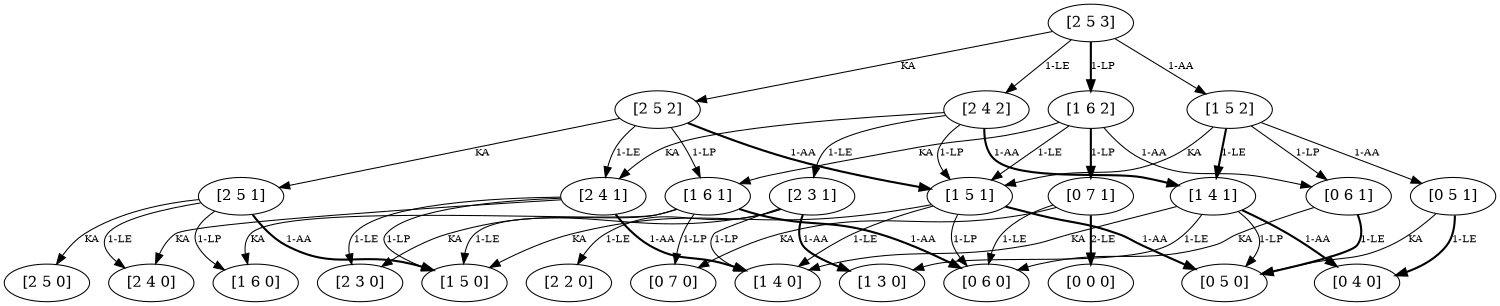 digraph  {
	graph [aspect=1 concentrate=true ordering=out ratio="compress" size="10.0,10.0!" margin=0]
	node [label="\N"];
	edge [fontsize=10]
	8	 [capacity="[2]",
		label="[2 5 0]",
		stock="[5]",
		time=0,
		value=0.0];
	9	 [capacity="[2]",
		label="[2 5 1]",
		stock="[5]",
		time=1,
		value=100.0];
	9 -> 8 [key=0,
	goal="[2 5 0]",
	label=KA,
	modus=KA,
	not_best_politic=True,
	revenue=0,
	time=1,
	weight=0.0,
	weight_goal=0.0];
12 [capacity="[2]",
	label="[2 4 0]",
	stock="[4]",
	time=0,
	value=0.0];
9 -> 12 [key=1,
goal="[2 4 0]",
label="1-LE",
modus=LE,
not_best_politic=True,
revenue=100,
time=1,
weight=100.0,
weight_goal=0.0];
36 [capacity="[1]",
label="[1 6 0]",
stock="[6]",
time=0,
value=0.0];
9 -> 36 [key=1,
goal="[1 6 0]",
label="1-LP",
modus=LP,
not_best_politic=True,
revenue=0,
time=1,
weight=0.0,
weight_goal=0.0];
40 [capacity="[1]",
label="[1 5 0]",
stock="[5]",
time=0,
value=0.0];
9 -> 40 [key=1,
goal="[1 5 0]",
label="1-AA",
modus=AA,
not_best_politic=False,
revenue=100,
style=bold,
time=1,
weight=100.0,
weight_goal=0.0];
10 [capacity="[2]",
label="[2 5 2]",
stock="[5]",
time=2,
value=200.0];
10 -> 9 [key=0,
goal="[2 5 1]",
label=KA,
modus=KA,
not_best_politic=True,
revenue=0,
time=2,
weight=0.0,
weight_goal=100.0];
13 [capacity="[2]",
label="[2 4 1]",
stock="[4]",
time=1,
value=100.0];
10 -> 13 [key=1,
goal="[2 4 1]",
label="1-LE",
modus=LE,
not_best_politic=True,
revenue=100,
time=2,
weight=100.0,
weight_goal=100.0];
37 [capacity="[1]",
label="[1 6 1]",
stock="[6]",
time=1,
value=100.0];
10 -> 37 [key=1,
goal="[1 6 1]",
label="1-LP",
modus=LP,
not_best_politic=True,
revenue=0,
time=2,
weight=0.0,
weight_goal=100.0];
41 [capacity="[1]",
label="[1 5 1]",
stock="[5]",
time=1,
value=100.0];
10 -> 41 [key=1,
goal="[1 5 1]",
label="1-AA",
modus=AA,
not_best_politic=False,
revenue=100,
style=bold,
time=2,
weight=100.0,
weight_goal=100.0];
11 [capacity="[2]",
label="[2 5 3]",
stock="[5]",
time=3,
value=387.5];
11 -> 10 [key=0,
goal="[2 5 2]",
label=KA,
modus=KA,
not_best_politic=True,
revenue=0,
time=3,
weight=0.0,
weight_goal=200.0];
14 [capacity="[2]",
label="[2 4 2]",
stock="[4]",
time=2,
value=200.0];
11 -> 14 [key=1,
goal="[2 4 2]",
label="1-LE",
modus=LE,
not_best_politic=True,
revenue=100,
time=3,
weight=100.0,
weight_goal=200.0];
38 [capacity="[1]",
label="[1 6 2]",
stock="[6]",
time=2,
value=400.0];
11 -> 38 [key=1,
goal="[1 6 2]",
label="1-LP",
modus=LP,
not_best_politic=False,
revenue=0,
style=bold,
time=3,
weight=200.0,
weight_goal=400.0];
42 [capacity="[1]",
label="[1 5 2]",
stock="[5]",
time=2,
value=175.0];
11 -> 42 [key=1,
goal="[1 5 2]",
label="1-AA",
modus=AA,
not_best_politic=True,
revenue=100,
time=3,
weight=75.0,
weight_goal=175.0];
13 -> 12 [key=0,
goal="[2 4 0]",
label=KA,
modus=KA,
not_best_politic=True,
revenue=0,
time=1,
weight=0.0,
weight_goal=0.0];
16 [capacity="[2]",
label="[2 3 0]",
stock="[3]",
time=0,
value=0.0];
13 -> 16 [key=1,
goal="[2 3 0]",
label="1-LE",
modus=LE,
not_best_politic=True,
revenue=100,
time=1,
weight=100.0,
weight_goal=0.0];
13 -> 40 [key=1,
goal="[1 5 0]",
label="1-LP",
modus=LP,
not_best_politic=True,
revenue=0,
time=1,
weight=0.0,
weight_goal=0.0];
44 [capacity="[1]",
label="[1 4 0]",
stock="[4]",
time=0,
value=0.0];
13 -> 44 [key=1,
goal="[1 4 0]",
label="1-AA",
modus=AA,
not_best_politic=False,
revenue=100,
style=bold,
time=1,
weight=100.0,
weight_goal=0.0];
14 -> 13 [key=0,
goal="[2 4 1]",
label=KA,
modus=KA,
not_best_politic=True,
revenue=0,
time=2,
weight=0.0,
weight_goal=100.0];
17 [capacity="[2]",
label="[2 3 1]",
stock="[3]",
time=1,
value=100.0];
14 -> 17 [key=1,
goal="[2 3 1]",
label="1-LE",
modus=LE,
not_best_politic=True,
revenue=100,
time=2,
weight=100.0,
weight_goal=100.0];
14 -> 41 [key=1,
goal="[1 5 1]",
label="1-LP",
modus=LP,
not_best_politic=True,
revenue=0,
time=2,
weight=0.0,
weight_goal=100.0];
45 [capacity="[1]",
label="[1 4 1]",
stock="[4]",
time=1,
value=100.0];
14 -> 45 [key=1,
goal="[1 4 1]",
label="1-AA",
modus=AA,
not_best_politic=False,
revenue=100,
style=bold,
time=2,
weight=100.0,
weight_goal=100.0];
17 -> 16 [key=0,
goal="[2 3 0]",
label=KA,
modus=KA,
not_best_politic=True,
revenue=0,
time=1,
weight=0.0,
weight_goal=0.0];
20 [capacity="[2]",
label="[2 2 0]",
stock="[2]",
time=0,
value=0.0];
17 -> 20 [key=1,
goal="[2 2 0]",
label="1-LE",
modus=LE,
not_best_politic=True,
revenue=100,
time=1,
weight=100.0,
weight_goal=0.0];
17 -> 44 [key=1,
goal="[1 4 0]",
label="1-LP",
modus=LP,
not_best_politic=True,
revenue=0,
time=1,
weight=0.0,
weight_goal=0.0];
48 [capacity="[1]",
label="[1 3 0]",
stock="[3]",
time=0,
value=0.0];
17 -> 48 [key=1,
goal="[1 3 0]",
label="1-AA",
modus=AA,
not_best_politic=False,
revenue=100,
style=bold,
time=1,
weight=100.0,
weight_goal=0.0];
37 -> 36 [key=0,
goal="[1 6 0]",
label=KA,
modus=KA,
not_best_politic=True,
revenue=0,
time=1,
weight=0.0,
weight_goal=0.0];
37 -> 40 [key=1,
goal="[1 5 0]",
label="1-LE",
modus=LE,
not_best_politic=True,
revenue=100,
time=1,
weight=100.0,
weight_goal=0.0];
64 [capacity="[0]",
label="[0 7 0]",
stock="[7]",
time=0,
value=0.0];
37 -> 64 [key=1,
goal="[0 7 0]",
label="1-LP",
modus=LP,
not_best_politic=True,
revenue=0,
time=1,
weight=0.0,
weight_goal=0.0];
68 [capacity="[0]",
label="[0 6 0]",
stock="[6]",
time=0,
value=0.0];
37 -> 68 [key=1,
goal="[0 6 0]",
label="1-AA",
modus=AA,
not_best_politic=False,
revenue=100,
style=bold,
time=1,
weight=100.0,
weight_goal=0.0];
38 -> 37 [key=0,
goal="[1 6 1]",
label=KA,
modus=KA,
not_best_politic=True,
revenue=0,
time=2,
weight=0.0,
weight_goal=100.0];
38 -> 41 [key=1,
goal="[1 5 1]",
label="1-LE",
modus=LE,
not_best_politic=True,
revenue=100,
time=2,
weight=100.0,
weight_goal=100.0];
65 [capacity="[0]",
label="[0 7 1]",
stock="[7]",
time=1,
value=550.0];
38 -> 65 [key=1,
goal="[0 7 1]",
label="1-LP",
modus=LP,
not_best_politic=False,
revenue=0,
style=bold,
time=2,
weight=450.0,
weight_goal=550.0];
69 [capacity="[0]",
label="[0 6 1]",
stock="[6]",
time=1,
value=50.0];
38 -> 69 [key=1,
goal="[0 6 1]",
label="1-AA",
modus=AA,
not_best_politic=True,
revenue=100,
time=2,
weight=50.0,
weight_goal=50.0];
41 -> 40 [key=0,
goal="[1 5 0]",
label=KA,
modus=KA,
not_best_politic=True,
revenue=0,
time=1,
weight=0.0,
weight_goal=0.0];
41 -> 44 [key=1,
goal="[1 4 0]",
label="1-LE",
modus=LE,
not_best_politic=True,
revenue=100,
time=1,
weight=100.0,
weight_goal=0.0];
41 -> 68 [key=1,
goal="[0 6 0]",
label="1-LP",
modus=LP,
not_best_politic=True,
revenue=0,
time=1,
weight=0.0,
weight_goal=0.0];
72 [capacity="[0]",
label="[0 5 0]",
stock="[5]",
time=0,
value=0.0];
41 -> 72 [key=1,
goal="[0 5 0]",
label="1-AA",
modus=AA,
not_best_politic=False,
revenue=100,
style=bold,
time=1,
weight=100.0,
weight_goal=0.0];
42 -> 41 [key=0,
goal="[1 5 1]",
label=KA,
modus=KA,
not_best_politic=True,
revenue=0,
time=2,
weight=0.0,
weight_goal=100.0];
42 -> 45 [key=1,
goal="[1 4 1]",
label="1-LE",
modus=LE,
not_best_politic=False,
revenue=100,
style=bold,
time=2,
weight=100.0,
weight_goal=100.0];
42 -> 69 [key=1,
goal="[0 6 1]",
label="1-LP",
modus=LP,
not_best_politic=True,
revenue=0,
time=2,
weight=-50.0,
weight_goal=50.0];
73 [capacity="[0]",
label="[0 5 1]",
stock="[5]",
time=1,
value=50.0];
42 -> 73 [key=1,
goal="[0 5 1]",
label="1-AA",
modus=AA,
not_best_politic=True,
revenue=100,
time=2,
weight=50.0,
weight_goal=50.0];
45 -> 44 [key=0,
goal="[1 4 0]",
label=KA,
modus=KA,
not_best_politic=True,
revenue=0,
time=1,
weight=0.0,
weight_goal=0.0];
45 -> 48 [key=1,
goal="[1 3 0]",
label="1-LE",
modus=LE,
not_best_politic=True,
revenue=100,
time=1,
weight=100.0,
weight_goal=0.0];
45 -> 72 [key=1,
goal="[0 5 0]",
label="1-LP",
modus=LP,
not_best_politic=True,
revenue=0,
time=1,
weight=0.0,
weight_goal=0.0];
76 [capacity="[0]",
label="[0 4 0]",
stock="[4]",
time=0,
value=0.0];
45 -> 76 [key=1,
goal="[0 4 0]",
label="1-AA",
modus=AA,
not_best_politic=False,
revenue=100,
style=bold,
time=1,
weight=100.0,
weight_goal=0.0];
65 -> 64 [key=0,
goal="[0 7 0]",
label=KA,
modus=KA,
not_best_politic=True,
revenue=0,
time=1,
weight=0.0,
weight_goal=0.0];
65 -> 68 [key=1,
goal="[0 6 0]",
label="1-LE",
modus=LE,
not_best_politic=True,
revenue=100,
time=1,
weight=100.0,
weight_goal=0.0];
92 [capacity="[0]",
label="[0 0 0]",
stock="[0]",
time=0,
value=0.0];
65 -> 92 [key=2,
goal="[0 0 0]",
label="2-LE",
modus=LE,
not_best_politic=False,
revenue=5000,
style=bold,
time=1,
weight=5000.0,
weight_goal=0.0];
69 -> 68 [key=0,
goal="[0 6 0]",
label=KA,
modus=KA,
not_best_politic=True,
revenue=0,
time=1,
weight=0.0,
weight_goal=0.0];
69 -> 72 [key=1,
goal="[0 5 0]",
label="1-LE",
modus=LE,
not_best_politic=False,
revenue=100,
style=bold,
time=1,
weight=100.0,
weight_goal=0.0];
73 -> 72 [key=0,
goal="[0 5 0]",
label=KA,
modus=KA,
not_best_politic=True,
revenue=0,
time=1,
weight=0.0,
weight_goal=0.0];
73 -> 76 [key=1,
goal="[0 4 0]",
label="1-LE",
modus=LE,
not_best_politic=False,
revenue=100,
style=bold,
time=1,
weight=100.0,
weight_goal=0.0];
}

